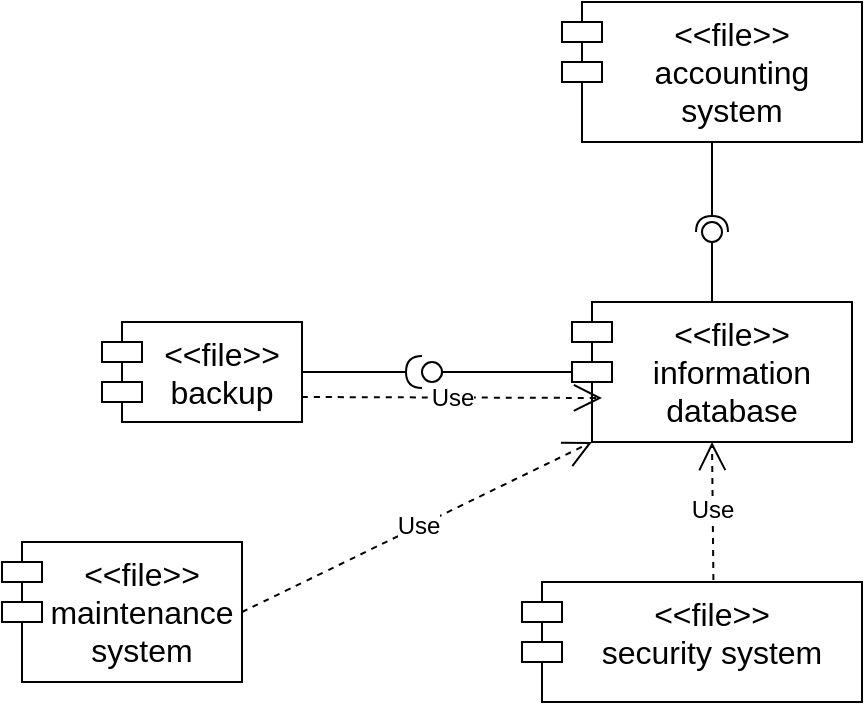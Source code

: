 <mxfile version="21.2.7" type="device">
  <diagram name="Page-1" id="HS4E_GCNsPx-jeZV9mSw">
    <mxGraphModel dx="1033" dy="526" grid="1" gridSize="10" guides="1" tooltips="1" connect="1" arrows="1" fold="1" page="1" pageScale="1" pageWidth="850" pageHeight="1100" math="0" shadow="0">
      <root>
        <mxCell id="0" />
        <mxCell id="1" parent="0" />
        <mxCell id="JamvP7rq8iV6pumIK8E1-3" value="&amp;lt;&amp;lt;file&amp;gt;&amp;gt;&lt;br&gt;accounting system" style="shape=module;align=left;spacingLeft=20;align=center;verticalAlign=top;whiteSpace=wrap;html=1;fontSize=16;" vertex="1" parent="1">
          <mxGeometry x="510" y="60" width="150" height="70" as="geometry" />
        </mxCell>
        <mxCell id="JamvP7rq8iV6pumIK8E1-4" value="&amp;lt;&amp;lt;file&amp;gt;&amp;gt;&lt;br&gt;information&lt;br&gt;database" style="shape=module;align=left;spacingLeft=20;align=center;verticalAlign=top;whiteSpace=wrap;html=1;fontSize=16;" vertex="1" parent="1">
          <mxGeometry x="515" y="210" width="140" height="70" as="geometry" />
        </mxCell>
        <mxCell id="JamvP7rq8iV6pumIK8E1-5" value="&amp;lt;&amp;lt;file&amp;gt;&amp;gt;&lt;br&gt;security system" style="shape=module;align=left;spacingLeft=20;align=center;verticalAlign=top;whiteSpace=wrap;html=1;fontSize=16;" vertex="1" parent="1">
          <mxGeometry x="490" y="350" width="170" height="60" as="geometry" />
        </mxCell>
        <mxCell id="JamvP7rq8iV6pumIK8E1-6" value="&amp;lt;&amp;lt;file&amp;gt;&amp;gt;&lt;br&gt;backup" style="shape=module;align=left;spacingLeft=20;align=center;verticalAlign=top;whiteSpace=wrap;html=1;fontSize=16;" vertex="1" parent="1">
          <mxGeometry x="280" y="220" width="100" height="50" as="geometry" />
        </mxCell>
        <mxCell id="JamvP7rq8iV6pumIK8E1-7" value="&amp;lt;&amp;lt;file&amp;gt;&amp;gt;&lt;br&gt;maintenance&lt;br&gt;system" style="shape=module;align=left;spacingLeft=20;align=center;verticalAlign=top;whiteSpace=wrap;html=1;fontSize=16;" vertex="1" parent="1">
          <mxGeometry x="230" y="330" width="120" height="70" as="geometry" />
        </mxCell>
        <mxCell id="JamvP7rq8iV6pumIK8E1-8" value="" style="rounded=0;orthogonalLoop=1;jettySize=auto;html=1;endArrow=none;endFill=0;sketch=0;sourcePerimeterSpacing=0;targetPerimeterSpacing=0;fontSize=12;startSize=8;endSize=8;curved=1;exitX=1;exitY=0.75;exitDx=0;exitDy=0;" edge="1" parent="1" source="JamvP7rq8iV6pumIK8E1-10">
          <mxGeometry relative="1" as="geometry">
            <mxPoint x="400" y="245" as="sourcePoint" />
            <mxPoint x="450" y="245" as="targetPoint" />
          </mxGeometry>
        </mxCell>
        <mxCell id="JamvP7rq8iV6pumIK8E1-11" value="" style="rounded=0;orthogonalLoop=1;jettySize=auto;html=1;endArrow=none;endFill=0;sketch=0;sourcePerimeterSpacing=0;targetPerimeterSpacing=0;fontSize=12;startSize=8;endSize=8;curved=1;" edge="1" parent="1" source="JamvP7rq8iV6pumIK8E1-4" target="JamvP7rq8iV6pumIK8E1-10">
          <mxGeometry relative="1" as="geometry">
            <mxPoint x="390" y="248" as="sourcePoint" />
            <mxPoint x="450" y="245" as="targetPoint" />
          </mxGeometry>
        </mxCell>
        <mxCell id="JamvP7rq8iV6pumIK8E1-12" value="" style="rounded=0;orthogonalLoop=1;jettySize=auto;html=1;endArrow=halfCircle;endFill=0;endSize=6;strokeWidth=1;sketch=0;fontSize=12;curved=1;exitX=1;exitY=0.5;exitDx=0;exitDy=0;" edge="1" parent="1" source="JamvP7rq8iV6pumIK8E1-6" target="JamvP7rq8iV6pumIK8E1-10">
          <mxGeometry relative="1" as="geometry">
            <mxPoint x="380" y="245" as="sourcePoint" />
            <mxPoint x="450" y="260" as="targetPoint" />
          </mxGeometry>
        </mxCell>
        <mxCell id="JamvP7rq8iV6pumIK8E1-10" value="" style="ellipse;whiteSpace=wrap;html=1;align=center;aspect=fixed;resizable=0;points=[];outlineConnect=0;sketch=0;fontSize=16;" vertex="1" parent="1">
          <mxGeometry x="440" y="240" width="10" height="10" as="geometry" />
        </mxCell>
        <mxCell id="JamvP7rq8iV6pumIK8E1-13" value="" style="rounded=0;orthogonalLoop=1;jettySize=auto;html=1;endArrow=none;endFill=0;sketch=0;sourcePerimeterSpacing=0;targetPerimeterSpacing=0;fontSize=12;startSize=8;endSize=8;curved=1;exitX=0.5;exitY=0;exitDx=0;exitDy=0;" edge="1" target="JamvP7rq8iV6pumIK8E1-15" parent="1" source="JamvP7rq8iV6pumIK8E1-4">
          <mxGeometry relative="1" as="geometry">
            <mxPoint x="565" y="175" as="sourcePoint" />
          </mxGeometry>
        </mxCell>
        <mxCell id="JamvP7rq8iV6pumIK8E1-14" value="" style="rounded=0;orthogonalLoop=1;jettySize=auto;html=1;endArrow=halfCircle;endFill=0;entryX=0.5;entryY=0.5;endSize=6;strokeWidth=1;sketch=0;fontSize=12;curved=1;exitX=0.5;exitY=1;exitDx=0;exitDy=0;" edge="1" target="JamvP7rq8iV6pumIK8E1-15" parent="1" source="JamvP7rq8iV6pumIK8E1-3">
          <mxGeometry relative="1" as="geometry">
            <mxPoint x="620" y="170" as="sourcePoint" />
          </mxGeometry>
        </mxCell>
        <mxCell id="JamvP7rq8iV6pumIK8E1-15" value="" style="ellipse;whiteSpace=wrap;html=1;align=center;aspect=fixed;resizable=0;points=[];outlineConnect=0;sketch=0;fontSize=16;" vertex="1" parent="1">
          <mxGeometry x="580" y="170" width="10" height="10" as="geometry" />
        </mxCell>
        <mxCell id="JamvP7rq8iV6pumIK8E1-16" value="Use" style="endArrow=open;endSize=12;dashed=1;html=1;rounded=0;fontSize=12;curved=1;exitX=1;exitY=0.75;exitDx=0;exitDy=0;" edge="1" parent="1" source="JamvP7rq8iV6pumIK8E1-6">
          <mxGeometry width="160" relative="1" as="geometry">
            <mxPoint x="390" y="260" as="sourcePoint" />
            <mxPoint x="530" y="258" as="targetPoint" />
          </mxGeometry>
        </mxCell>
        <mxCell id="JamvP7rq8iV6pumIK8E1-18" value="Use" style="endArrow=open;endSize=12;dashed=1;html=1;rounded=0;fontSize=12;curved=1;entryX=0;entryY=1;entryDx=10;entryDy=0;entryPerimeter=0;exitX=1;exitY=0.5;exitDx=0;exitDy=0;" edge="1" parent="1" source="JamvP7rq8iV6pumIK8E1-7" target="JamvP7rq8iV6pumIK8E1-4">
          <mxGeometry width="160" relative="1" as="geometry">
            <mxPoint x="380" y="360" as="sourcePoint" />
            <mxPoint x="540" y="359.5" as="targetPoint" />
          </mxGeometry>
        </mxCell>
        <mxCell id="JamvP7rq8iV6pumIK8E1-19" value="Use" style="endArrow=open;endSize=12;dashed=1;html=1;rounded=0;fontSize=12;curved=1;entryX=0.5;entryY=1;entryDx=0;entryDy=0;exitX=0.563;exitY=-0.017;exitDx=0;exitDy=0;exitPerimeter=0;" edge="1" parent="1" source="JamvP7rq8iV6pumIK8E1-5" target="JamvP7rq8iV6pumIK8E1-4">
          <mxGeometry width="160" relative="1" as="geometry">
            <mxPoint x="585" y="340" as="sourcePoint" />
            <mxPoint x="680" y="320" as="targetPoint" />
          </mxGeometry>
        </mxCell>
      </root>
    </mxGraphModel>
  </diagram>
</mxfile>
